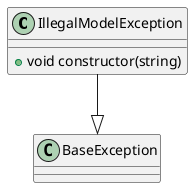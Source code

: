 @startuml
class IllegalModelException{
   + void constructor(string)
}
IllegalModelException --|> BaseException
@enduml
